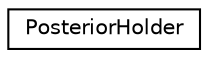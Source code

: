 digraph "Graphical Class Hierarchy"
{
  edge [fontname="Helvetica",fontsize="10",labelfontname="Helvetica",labelfontsize="10"];
  node [fontname="Helvetica",fontsize="10",shape=record];
  rankdir="LR";
  Node0 [label="PosteriorHolder",height=0.2,width=0.4,color="black", fillcolor="white", style="filled",URL="$classkaldi_1_1PosteriorHolder.html"];
}
